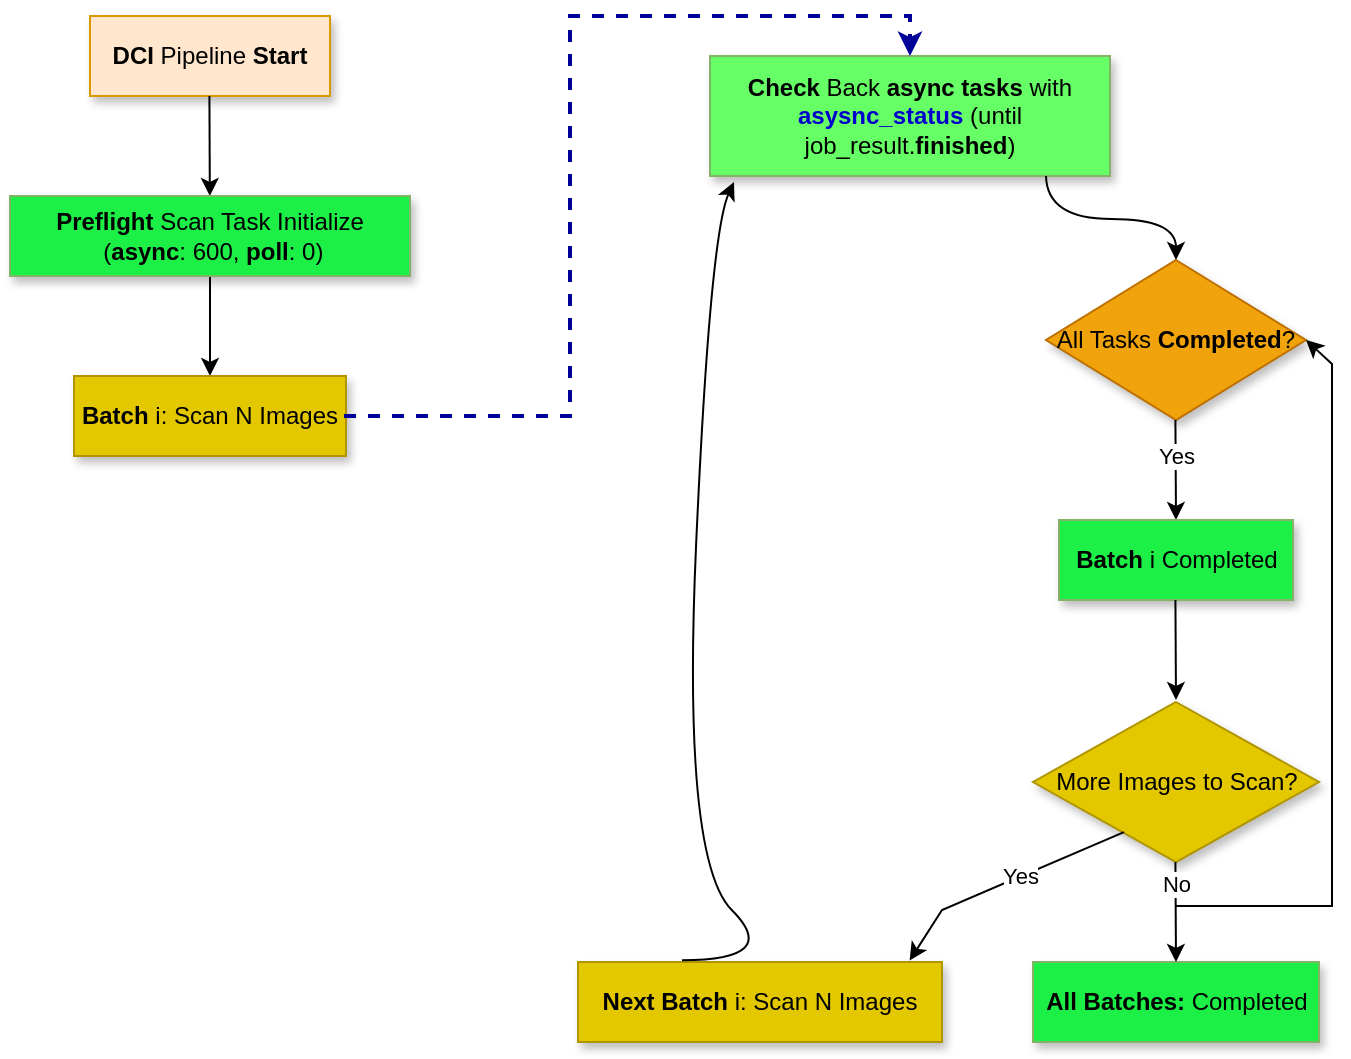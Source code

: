 <mxfile version="24.7.7">
  <diagram name="Page-1" id="rq18BYWjKmp6nNrzKxKU">
    <mxGraphModel dx="1185" dy="674" grid="1" gridSize="13" guides="1" tooltips="1" connect="1" arrows="1" fold="1" page="1" pageScale="1" pageWidth="1169" pageHeight="827" math="0" shadow="0">
      <root>
        <mxCell id="0" />
        <mxCell id="1" parent="0" />
        <mxCell id="UZ6z63PBR_mP9AQWy_mo-1" value="&lt;b&gt;DCI&lt;/b&gt; Pipeline &lt;b&gt;Start&lt;/b&gt;" style="rounded=0;whiteSpace=wrap;html=1;fillColor=#ffe6cc;strokeColor=#d79b00;shadow=1;" vertex="1" parent="1">
          <mxGeometry x="120" y="60" width="120" height="40" as="geometry" />
        </mxCell>
        <mxCell id="UZ6z63PBR_mP9AQWy_mo-2" value="" style="endArrow=classic;html=1;rounded=0;" edge="1" parent="1" target="UZ6z63PBR_mP9AQWy_mo-3">
          <mxGeometry width="50" height="50" relative="1" as="geometry">
            <mxPoint x="179.71" y="100" as="sourcePoint" />
            <mxPoint x="179.71" y="140" as="targetPoint" />
          </mxGeometry>
        </mxCell>
        <mxCell id="UZ6z63PBR_mP9AQWy_mo-5" style="edgeStyle=orthogonalEdgeStyle;rounded=0;orthogonalLoop=1;jettySize=auto;html=1;entryX=0.5;entryY=0;entryDx=0;entryDy=0;" edge="1" parent="1" source="UZ6z63PBR_mP9AQWy_mo-3" target="UZ6z63PBR_mP9AQWy_mo-4">
          <mxGeometry relative="1" as="geometry" />
        </mxCell>
        <mxCell id="UZ6z63PBR_mP9AQWy_mo-3" value="&lt;b&gt;Preflight&lt;/b&gt;&amp;nbsp;Scan Task Initialize&lt;br&gt;&amp;nbsp;(&lt;b&gt;async&lt;/b&gt;: 600, &lt;b&gt;poll&lt;/b&gt;: 0)" style="rounded=0;whiteSpace=wrap;html=1;fillColor=#1CF047;strokeColor=#82b366;shadow=1;" vertex="1" parent="1">
          <mxGeometry x="80" y="150" width="200" height="40" as="geometry" />
        </mxCell>
        <mxCell id="UZ6z63PBR_mP9AQWy_mo-4" value="&lt;b&gt;Batch&lt;/b&gt; i: Scan N Images" style="rounded=0;whiteSpace=wrap;html=1;fillColor=#e3c800;strokeColor=#B09500;shadow=1;fontColor=#000000;" vertex="1" parent="1">
          <mxGeometry x="112" y="240" width="136" height="40" as="geometry" />
        </mxCell>
        <mxCell id="UZ6z63PBR_mP9AQWy_mo-7" value="&lt;b&gt;Check&lt;/b&gt; Back &lt;b&gt;async tasks&lt;/b&gt; with &lt;b&gt;&lt;font color=&quot;#0000cc&quot;&gt;asysnc_status&lt;/font&gt;&lt;/b&gt; (until job_result.&lt;b&gt;finished&lt;/b&gt;)" style="rounded=0;whiteSpace=wrap;html=1;fillColor=#66FF66;strokeColor=#82b366;shadow=1;" vertex="1" parent="1">
          <mxGeometry x="430" y="80" width="200" height="60" as="geometry" />
        </mxCell>
        <mxCell id="UZ6z63PBR_mP9AQWy_mo-8" value="" style="endArrow=classic;html=1;rounded=0;entryX=0.45;entryY=0;entryDx=0;entryDy=0;entryPerimeter=0;strokeWidth=2;dashed=1;strokeColor=#000099;" edge="1" parent="1">
          <mxGeometry width="50" height="50" relative="1" as="geometry">
            <mxPoint x="247" y="260" as="sourcePoint" />
            <mxPoint x="530" y="80" as="targetPoint" />
            <Array as="points">
              <mxPoint x="360" y="260" />
              <mxPoint x="360" y="60" />
              <mxPoint x="530" y="60" />
              <mxPoint x="530" y="70" />
            </Array>
          </mxGeometry>
        </mxCell>
        <mxCell id="UZ6z63PBR_mP9AQWy_mo-11" value="All Tasks &lt;b&gt;Completed&lt;/b&gt;?" style="rhombus;whiteSpace=wrap;html=1;fillColor=#f0a30a;fontColor=#000000;strokeColor=#BD7000;shadow=1;" vertex="1" parent="1">
          <mxGeometry x="598" y="182" width="130" height="80" as="geometry" />
        </mxCell>
        <mxCell id="UZ6z63PBR_mP9AQWy_mo-14" value="" style="endArrow=classic;html=1;rounded=0;entryX=0.5;entryY=0;entryDx=0;entryDy=0;edgeStyle=orthogonalEdgeStyle;elbow=vertical;curved=1;" edge="1" parent="1" target="UZ6z63PBR_mP9AQWy_mo-11">
          <mxGeometry width="50" height="50" relative="1" as="geometry">
            <mxPoint x="598" y="140" as="sourcePoint" />
            <mxPoint x="648" y="90" as="targetPoint" />
          </mxGeometry>
        </mxCell>
        <mxCell id="UZ6z63PBR_mP9AQWy_mo-16" value="" style="endArrow=classic;html=1;rounded=0;" edge="1" parent="1">
          <mxGeometry width="50" height="50" relative="1" as="geometry">
            <mxPoint x="662.71" y="262" as="sourcePoint" />
            <mxPoint x="663" y="312" as="targetPoint" />
            <Array as="points" />
          </mxGeometry>
        </mxCell>
        <mxCell id="UZ6z63PBR_mP9AQWy_mo-17" value="Yes" style="edgeLabel;html=1;align=center;verticalAlign=middle;resizable=0;points=[];" vertex="1" connectable="0" parent="UZ6z63PBR_mP9AQWy_mo-16">
          <mxGeometry x="0.006" relative="1" as="geometry">
            <mxPoint y="-7" as="offset" />
          </mxGeometry>
        </mxCell>
        <mxCell id="UZ6z63PBR_mP9AQWy_mo-20" value="&lt;b&gt;Batch &lt;/b&gt;i&lt;b&gt; &lt;/b&gt;Completed" style="rounded=0;whiteSpace=wrap;html=1;fillColor=#1CF047;strokeColor=#82b366;shadow=1;" vertex="1" parent="1">
          <mxGeometry x="604.5" y="312" width="117" height="40" as="geometry" />
        </mxCell>
        <mxCell id="UZ6z63PBR_mP9AQWy_mo-21" value="" style="endArrow=classic;html=1;rounded=0;" edge="1" parent="1">
          <mxGeometry width="50" height="50" relative="1" as="geometry">
            <mxPoint x="662.71" y="352" as="sourcePoint" />
            <mxPoint x="663" y="402" as="targetPoint" />
          </mxGeometry>
        </mxCell>
        <mxCell id="UZ6z63PBR_mP9AQWy_mo-22" value="More Images to Scan?" style="rhombus;whiteSpace=wrap;html=1;fillColor=#e3c800;fontColor=#000000;strokeColor=#B09500;shadow=1;" vertex="1" parent="1">
          <mxGeometry x="591.5" y="403" width="143" height="80" as="geometry" />
        </mxCell>
        <mxCell id="UZ6z63PBR_mP9AQWy_mo-23" value="&lt;b&gt;All Batches: &lt;/b&gt;Completed" style="rounded=0;whiteSpace=wrap;html=1;fillColor=#1CF047;strokeColor=#82b366;shadow=1;" vertex="1" parent="1">
          <mxGeometry x="591.5" y="533" width="143" height="40" as="geometry" />
        </mxCell>
        <mxCell id="UZ6z63PBR_mP9AQWy_mo-27" value="" style="endArrow=classic;html=1;rounded=0;" edge="1" parent="1">
          <mxGeometry width="50" height="50" relative="1" as="geometry">
            <mxPoint x="662.71" y="483" as="sourcePoint" />
            <mxPoint x="663" y="533" as="targetPoint" />
          </mxGeometry>
        </mxCell>
        <mxCell id="UZ6z63PBR_mP9AQWy_mo-28" value="No" style="edgeLabel;html=1;align=center;verticalAlign=middle;resizable=0;points=[];" vertex="1" connectable="0" parent="UZ6z63PBR_mP9AQWy_mo-27">
          <mxGeometry x="-0.126" y="-1" relative="1" as="geometry">
            <mxPoint x="1" y="-11" as="offset" />
          </mxGeometry>
        </mxCell>
        <mxCell id="UZ6z63PBR_mP9AQWy_mo-29" value="&lt;b&gt;Next Batch &lt;/b&gt;i: Scan N Images" style="rounded=0;whiteSpace=wrap;html=1;fillColor=#e3c800;strokeColor=#B09500;shadow=1;fontColor=#000000;" vertex="1" parent="1">
          <mxGeometry x="364" y="533" width="182" height="40" as="geometry" />
        </mxCell>
        <mxCell id="UZ6z63PBR_mP9AQWy_mo-31" value="" style="curved=1;endArrow=classic;html=1;rounded=0;" edge="1" parent="1">
          <mxGeometry width="50" height="50" relative="1" as="geometry">
            <mxPoint x="416" y="532.16" as="sourcePoint" />
            <mxPoint x="442" y="143" as="targetPoint" />
            <Array as="points">
              <mxPoint x="466" y="532.16" />
              <mxPoint x="416" y="482.16" />
              <mxPoint x="430" y="169" />
            </Array>
          </mxGeometry>
        </mxCell>
        <mxCell id="UZ6z63PBR_mP9AQWy_mo-32" value="" style="endArrow=classic;html=1;rounded=0;entryX=0.911;entryY=-0.018;entryDx=0;entryDy=0;entryPerimeter=0;exitX=0.318;exitY=0.813;exitDx=0;exitDy=0;exitPerimeter=0;" edge="1" parent="1" source="UZ6z63PBR_mP9AQWy_mo-22" target="UZ6z63PBR_mP9AQWy_mo-29">
          <mxGeometry width="50" height="50" relative="1" as="geometry">
            <mxPoint x="630.002" y="468.0" as="sourcePoint" />
            <mxPoint x="530.656" y="541.16" as="targetPoint" />
            <Array as="points">
              <mxPoint x="546" y="507" />
            </Array>
          </mxGeometry>
        </mxCell>
        <mxCell id="UZ6z63PBR_mP9AQWy_mo-33" value="Yes" style="edgeLabel;html=1;align=center;verticalAlign=middle;resizable=0;points=[];" vertex="1" connectable="0" parent="UZ6z63PBR_mP9AQWy_mo-32">
          <mxGeometry x="-0.126" y="-1" relative="1" as="geometry">
            <mxPoint as="offset" />
          </mxGeometry>
        </mxCell>
        <mxCell id="UZ6z63PBR_mP9AQWy_mo-37" value="" style="endArrow=classic;html=1;rounded=0;entryX=1;entryY=0.5;entryDx=0;entryDy=0;" edge="1" parent="1" target="UZ6z63PBR_mP9AQWy_mo-11">
          <mxGeometry width="50" height="50" relative="1" as="geometry">
            <mxPoint x="663" y="505" as="sourcePoint" />
            <mxPoint x="741" y="221" as="targetPoint" />
            <Array as="points">
              <mxPoint x="741" y="505" />
              <mxPoint x="741" y="234" />
            </Array>
          </mxGeometry>
        </mxCell>
      </root>
    </mxGraphModel>
  </diagram>
</mxfile>
